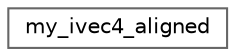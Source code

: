 digraph "Graphical Class Hierarchy"
{
 // LATEX_PDF_SIZE
  bgcolor="transparent";
  edge [fontname=Helvetica,fontsize=10,labelfontname=Helvetica,labelfontsize=10];
  node [fontname=Helvetica,fontsize=10,shape=box,height=0.2,width=0.4];
  rankdir="LR";
  Node0 [id="Node000000",label="my_ivec4_aligned",height=0.2,width=0.4,color="grey40", fillcolor="white", style="filled",URL="$structmy__ivec4__aligned.html",tooltip=" "];
}
